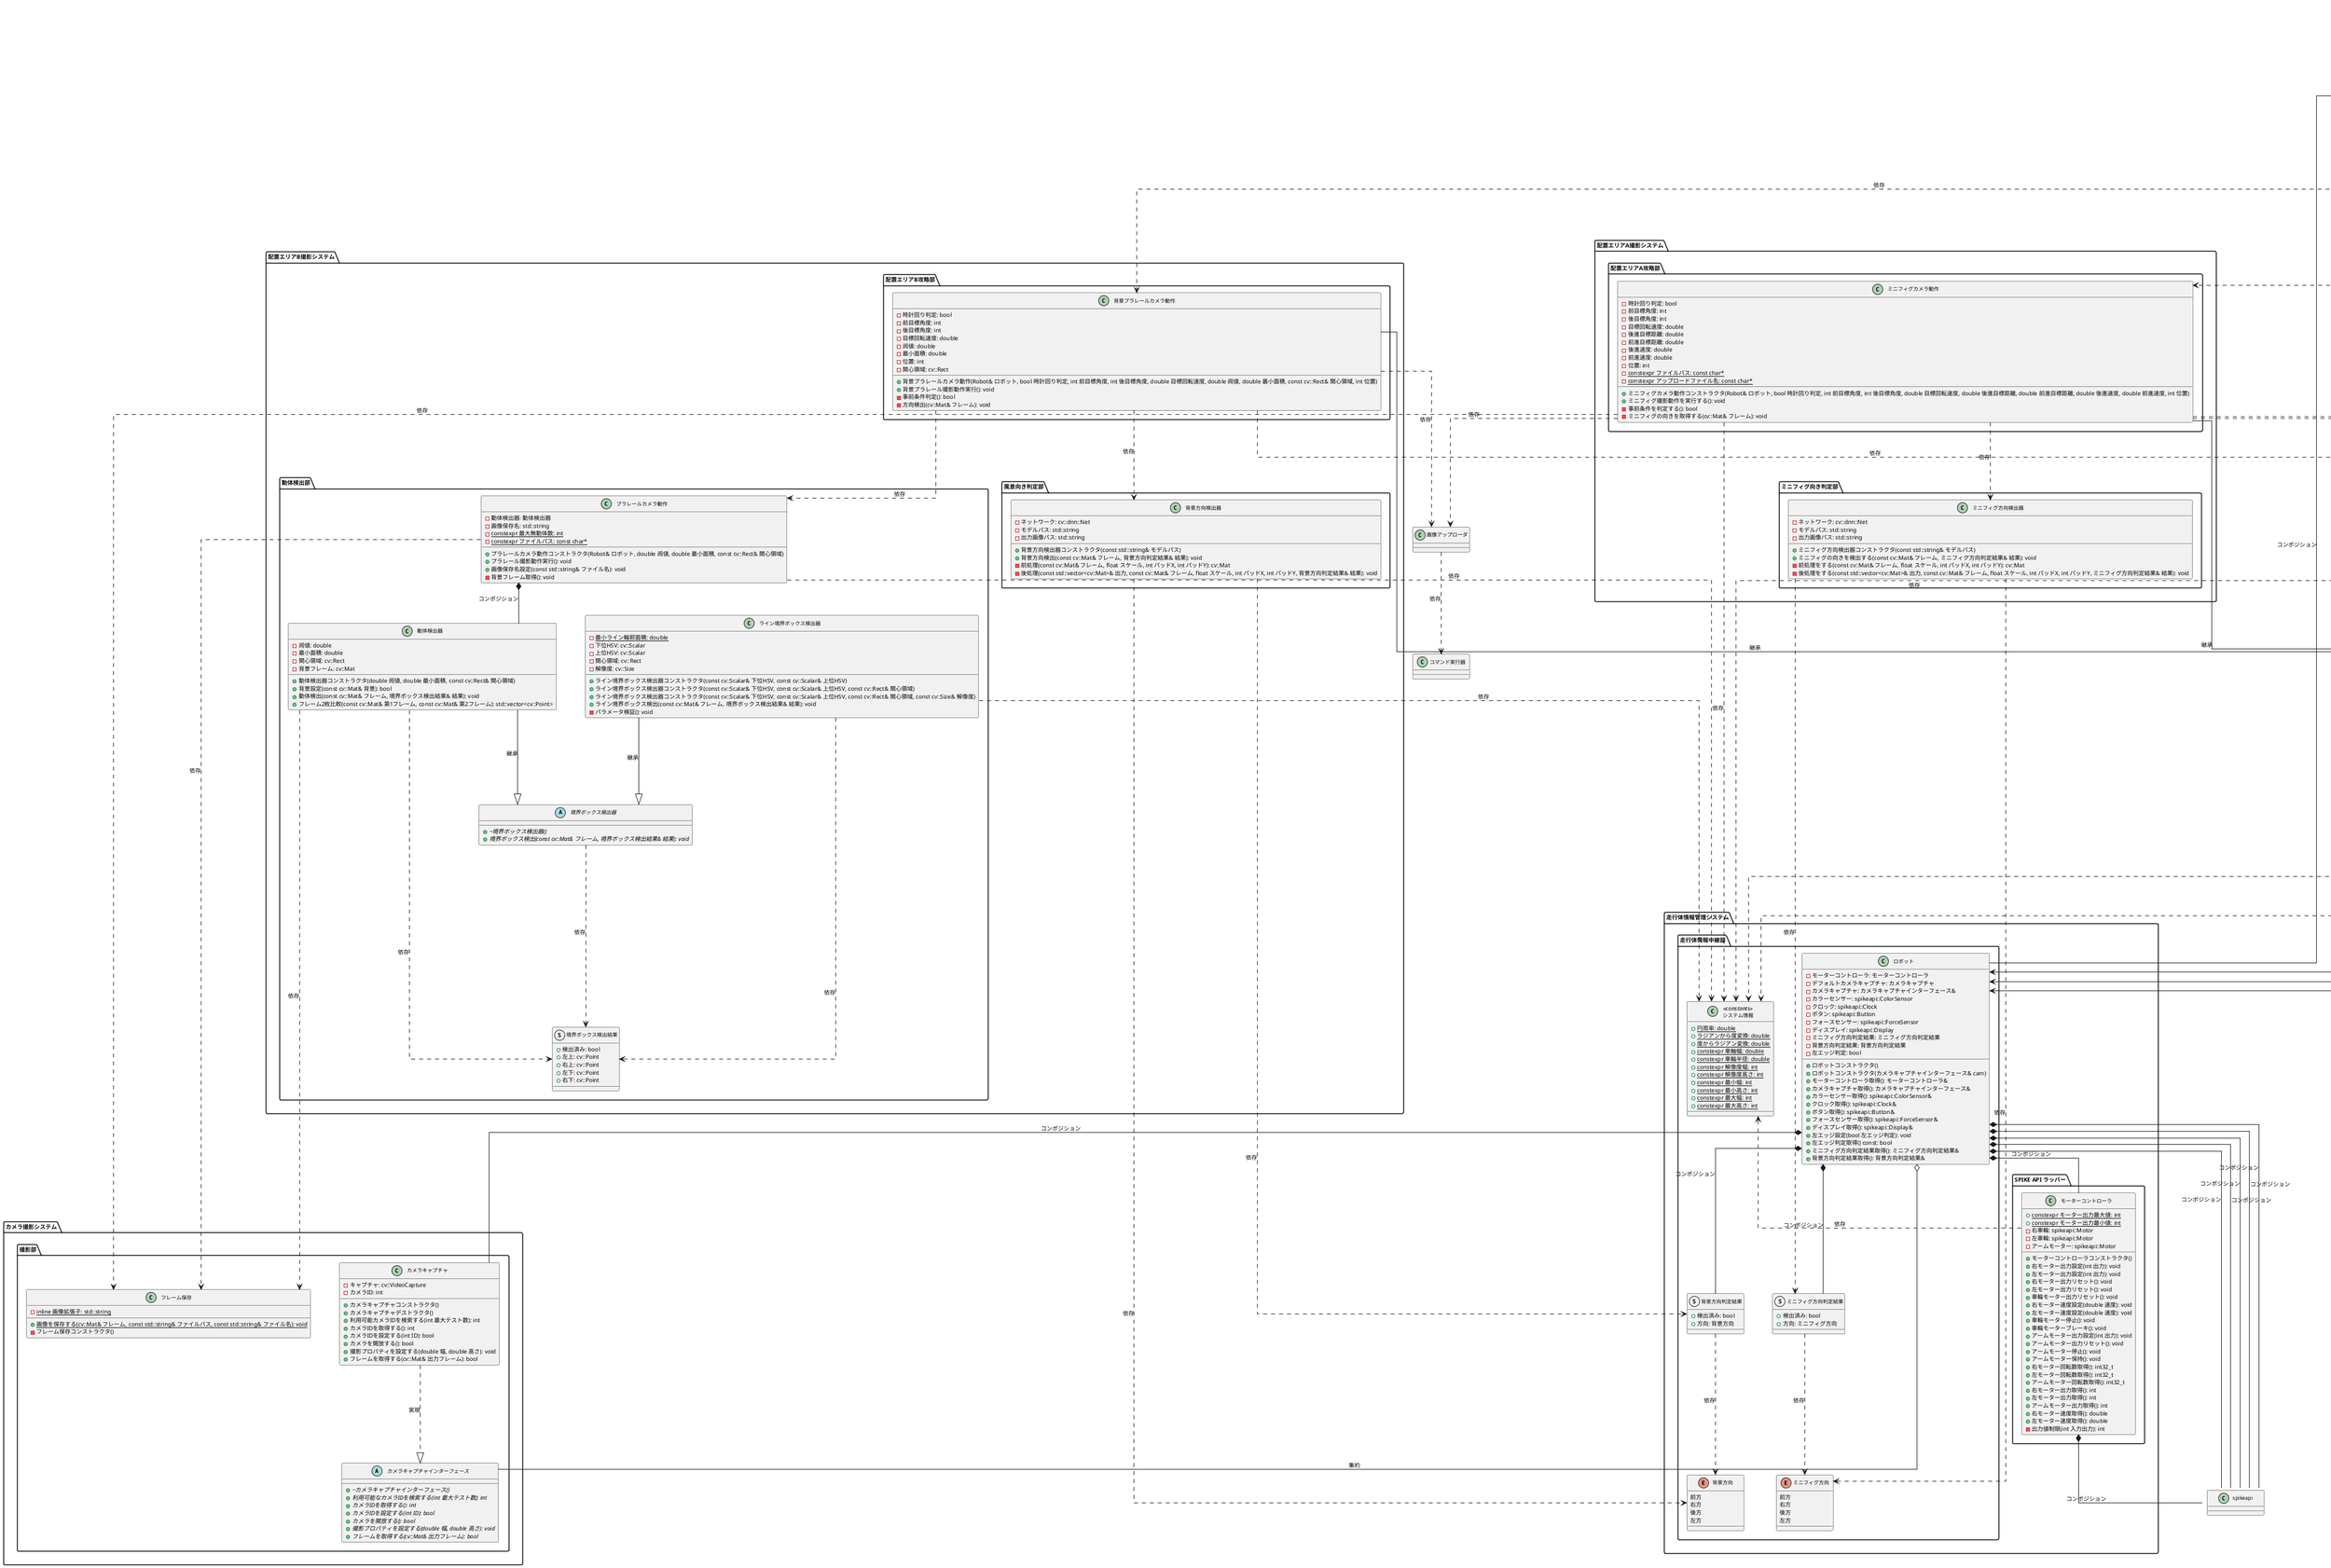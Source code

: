 @startuml etrobocon2025-japanese-class-diagram
!pragma useVerticalIf on

' レイアウト調整
skinparam linetype ortho
skinparam nodesep 50
skinparam ranksep 50
skinparam minClassWidth 100
skinparam maxMessageSize 150
skinparam maxBoxSize 150
skinparam svgMaxWidth 10000
skinparam svgMaxHeight 6000
skinparam defaultFontSize 10
skinparam classFontSize 9
skinparam packageFontSize 10

' 配置指示
!define LAYOUT_TOP_TO_BOTTOM_DIRECTION top to bottom direction

' サブシステム、ロボコンスナップ攻略システム
package "ロボコンスナップ攻略システム" {
  package "走行計画部" {
    ' コマンドの列挙型
    enum COMMAND {
      AR
      DS
      CS
      DL
      DCL
      ' CDCL
      CL
      CDL
      EC
      SL
      SS
      MCA
      BCA
      CRA
      ' NONE
    }

    ' 攻略エリアの列挙型
    enum Area {
      LineTrace
      DoubleLoop
      SmartCarry
    }

    ' メインクラス
    class ETロボコン2025 {
      + {static} 競技開始(): void
      - {static} ロボット: Robot
    }

    ' エリアマスタークラス
    class エリアマスター {
      + エリアマスターコンストラクタ(Robot& ロボット, Area エリア, bool 左コース判定, int 目標輝度)
      + エリア攻略を実行する(): void
      - ロボット: Robot&
      - エリア: Area
      - 左コース判定: bool
      - 目標輝度: int
      - {static} const ベースパス: std::string
      - {static} const エリアコマンド名: std::array<std::string, 3>
    }

    ' キャリブレータクラス
    class キャリブレーター {
      + キャリブレーターコンストラクタ(Robot& ロボット)
      + コース選択設定(): void
      + 目標輝度測定設定(): void
      + 角度確認フレーム取得(): void
      + スタート待機(): void
      + 左コース判定取得(): bool
      + 目標輝度取得(): int
      - ロボット: Robot&
      - 左コース判定: bool
      - 目標輝度: int
    }

    ' モーションパーサークラス
    class 動作解析器 {
      + {static} 動作リスト生成(Robot& ロボット, std::string& コマンドファイルパス, int 目標輝度): std::vector<Motion*>
      - 動作解析器コンストラクタ()
      - {static} コマンド変換(const std::string& 文字列): COMMAND
      - {static} 真偽値変換(const std::string& コマンド, const std::string& 文字列パラメータ): bool
    }

    ' 文字列操作クラス
    class 文字列操作器 {
      + {static} 改行文字削除(const std::string& 文字列): std::string
      - 文字列操作器コンストラクタ()
    }
  }
}

' サブシステム、走行体情報管理システム
package "走行体情報管理システム" {
  package "走行体情報中継部" {
    ' ミニフィグ方向判定結果
    struct ミニフィグ方向判定結果 {
      + 検出済み: bool
      + 方向: ミニフィグ方向
    }

    ' ミニフィグ方向の列挙型
    enum ミニフィグ方向 {
      前方
      右方
      後方
      左方
    }

    ' 背景方向判定結果
    struct 背景方向判定結果 {
      + 検出済み: bool
      + 方向: 背景方向
    }

    ' 背景方向の列挙型
    enum 背景方向 {
      前方
      右方
      後方
      左方
    }

    ' システム定数
    class システム情報 <<constants>> {
      + {static} 円周率: double
      + {static} ラジアンから度変換: double
      + {static} 度からラジアン変換: double
      + {static} constexpr 車軸幅: double
      + {static} constexpr 車輪半径: double
      + {static} constexpr 解像度幅: int
      + {static} constexpr 解像度高さ: int
      + {static} constexpr 最小幅: int
      + {static} constexpr 最小高さ: int
      + {static} constexpr 最大幅: int
      + {static} constexpr 最大高さ: int
    }

    ' ロボットクラス
    ' 背景方向判定結果 は実装予定の変数と関係を記述している
    class ロボット {
      + ロボットコンストラクタ()
      + ロボットコンストラクタ(カメラキャプチャインターフェース& cam)
      + モーターコントローラ取得(): モーターコントローラ&
      + カメラキャプチャ取得(): カメラキャプチャインターフェース&
      + カラーセンサー取得(): spikeapi::ColorSensor&
      + クロック取得(): spikeapi::Clock&
      + ボタン取得(): spikeapi::Button&
      + フォースセンサー取得(): spikeapi::ForceSensor&
      + ディスプレイ取得(): spikeapi::Display&
      + 左エッジ設定(bool 左エッジ判定): void
      + 左エッジ判定取得() const: bool
      + ミニフィグ方向判定結果取得(): ミニフィグ方向判定結果&
      + 背景方向判定結果取得(): 背景方向判定結果&
      - モーターコントローラ: モーターコントローラ
      - デフォルトカメラキャプチャ: カメラキャプチャ
      - カメラキャプチャ: カメラキャプチャインターフェース&
      - カラーセンサー: spikeapi::ColorSensor
      - クロック: spikeapi::Clock
      - ボタン: spikeapi::Button
      - フォースセンサー: spikeapi::ForceSensor
      - ディスプレイ: spikeapi::Display
      - ミニフィグ方向判定結果: ミニフィグ方向判定結果
      - 背景方向判定結果: 背景方向判定結果
      - 左エッジ判定: bool
    }
  }

' サブシステム、SPIKE API ラッパー
  package "SPIKE API ラッパー" {
    ' モーターコントローラークラス
    class モーターコントローラ {
      + {static} constexpr モーター出力最大値: int
      + {static} constexpr モーター出力最小値: int
      + モーターコントローラコンストラクタ()
      + 右モーター出力設定(int 出力): void
      + 左モーター出力設定(int 出力): void
      + 右モーター出力リセット(): void
      + 左モーター出力リセット(): void
      + 車輪モーター出力リセット(): void
      + 右モーター速度設定(double 速度): void
      + 左モーター速度設定(double 速度): void
      + 車輪モーター停止(): void
      + 車輪モーターブレーキ(): void
      + アームモーター出力設定(int 出力): void
      + アームモーター出力リセット(): void
      + アームモーター停止(): void
      + アームモーター保持(): void
      + 右モーター回転数取得(): int32_t
      + 左モーター回転数取得(): int32_t
      + アームモーター回転数取得(): int32_t
      + 右モーター出力取得(): int
      + 左モーター出力取得(): int
      + アームモーター出力取得(): int
      + 右モーター速度取得(): double
      + 左モーター速度取得(): double
      - 右車輪: spikeapi::Motor
      - 左車輪: spikeapi::Motor
      - アームモーター: spikeapi::Motor
      - 出力値制限(int 入力出力): int
    }
  }
}

' サブシステム、走行制御システム
package "走行制御システム" {
  package "計算部" {
    ' PIDゲイン
    struct PIDゲイン {
      + 比例ゲイン: double
      + 積分ゲイン: double
      + 微分ゲイン: double
      + PIDゲインコンストラクタ(double 比例ゲイン, double 積分ゲイン, double 微分ゲイン)
    }

    ' 色の列挙型
    enum 色 {
      なし
      黒
      白
      青
      緑
      黄
      赤
    }

    ' PID制御クラス
    class PID制御 {
      + PID制御コンストラクタ(double 比例ゲイン, double 積分ゲイン, double 微分ゲイン, double 目標値, double 積分最大値, double 積分最小値)
      + PID制御コンストラクタ(double 比例ゲイン, double 積分ゲイン, double 微分ゲイン, double 目標値)
      + PIDゲインを設定する(double 比例, double 積分, double 微分): void
      + PID計算を実行する(double 現在値, double デルタ): double
      - PIDゲイン: PIDゲイン
      - 前回偏差: double
      - 積分値: double
      - フィルタ微分: double
      - 目標値: double
      - 積分最大値: double
      - 積分最小値: double
      - {static} constexpr アルファ: double
    }

    ' 色識別クラス
    class 色判定 {
      + 色判定コンストラクタ()
      + {static} 文字列から色変換(const std::string& 文字列): 色
      + {static} 色から文字列変換(const 色& 色): const char*
      + {static} HSVから色変換(const spikeapi::ColorSensor::HSV& hsv): 色
      - 色判定コンストラクタ()
    }

    ' 走行距離計算クラス
    class 走行距離計算 {
      + {static} 車輪走行距離計算(int32_t 角度): double
      + {static} 走行距離計算(int32_t 右角度, int32_t 左角度): double
      - 走行距離計算()
    }

    ' 速度計算クラス
    class 速度計算器 {
      + 速度計算器コンストラクタ(Robot& ロボット, double 目標速度)
      + 右モーター出力計算(): double
      + 左モーター出力計算(): double
      - const 目標速度: double
      - 右PID制御: PID制御
      - 左PID制御: PID制御
      - 右モーター出力: double
      - 左モーター出力: double
      - 前回右時刻: double
      - 前回左時刻: double
      - ロボット: ロボット&
      - {static} constexpr 右比例ゲイン: double
      - {static} constexpr 右積分ゲイン: double
      - {static} constexpr 右微分ゲイン: double
      - {static} constexpr 左比例ゲイン: double
      - {static} constexpr 左積分ゲイン: double
      - {static} constexpr 左微分ゲイン: double
    }
  }

  package "動作部" {
    ' Motionクラス
    abstract class 動作 {
      + 動作コンストラクタ(Robot& ロボット)
      + {abstract} 実行する(): void
      # ロボット: Robot&
    }

    ' 応用動作クラス
    abstract class 複合動作 {
      + 複合動作コンストラクタ(Robot& ロボット)
      + {abstract} 実行する(): void
    }

    ' ライントレースクラス
    abstract class ライントレース {
      + ライントレースコンストラクタ(Robot& ロボット, double 目標速度, int 目標輝度, const PIDゲイン& PIDゲイン)
      + ライントレースを実行する(): void
      # {abstract} 事前条件を判定する(): bool
      # {abstract} 事前準備をする(): void
      # {abstract} 継続条件を判定する(): bool
      # 目標速度: double
      # 目標輝度: int
      # PIDゲイン: PIDゲイン
    }

    ' 直進クラス
    abstract class 直進 {
      + 直進コンストラクタ(Robot& ロボット, double 速度)
      + 直進を実行する(): void
      # {abstract} 事前条件を判定する(): bool
      # {abstract} 事前準備をする(): void
      # {abstract} 継続条件を判定する(): bool
      # 目標速度: double
    }

    ' 回頭クラス
    abstract class 回頭 {
      + 回頭コンストラクタ(Robot& ロボット, double 速度, bool 時計回り判定)
      + 回頭実行(): void
      + {abstract} 事前条件判定(): bool
      + {abstract} 事前準備(): void
      + {abstract} 継続条件判定(): bool
      # 速度: double
      # 時計回り判定: bool
      # 左符号: int
      # 右符号: int
    }

    ' 色指定ライントレースクラス
    class 色指定ライントレース {
      + 色指定ライントレースコンストラクタ(Robot& ロボット, 色 目標色, double 目標速度, int 目標輝度, const PIDゲイン& ゲイン)
      # 事前条件を判定する(): bool
      # 事前準備をする(): void
      # 指定色検出まで継続判定をする(): bool
      - {static} constexpr 判定回数: int
      - 色カウント: int
      - 目標色: 色
    }

    ' 距離指定ライントレースクラス
    class 距離指定ライントレース {
      + 距離指定ライントレースコンストラクタ(Robot& ロボット, double 目標距離, double 目標速度, int 目標輝度, const PIDゲイン& PIDゲイン)
      # 事前条件を判定する(): bool
      # 事前準備をする(): void
      # 指定距離まで継続判定をする(): bool
      - 目標距離: double
      - 初期距離: double
    }

    ' 色距離指定ライントレースクラス
    class 色距離指定ライントレース {
      + 色距離指定ライントレースコンストラクタ(Robot& ロボット, 色 目標色, double 目標距離, double 目標速度, int 目標輝度, const PIDゲイン& PIDゲイン)
      # 事前条件を判定する(): bool
      # 事前準備をする(): void
      # 色または距離まで継続判定をする(): bool
      - {static} constexpr 判定回数: int
      - 色カウント: int
      - 目標色: 色
      - 目標距離: double
      - 初期距離: double
    }

    ' 距離指定直進クラス
    class 距離指定直進 {
      + 距離指定直進コンストラクタ(Robot& ロボット, double 目標距離, double 速度)
      # 事前条件を判定する(): bool
      # 事前準備をする(): void
      # 指定距離まで継続判定をする(): bool
      - 目標距離: double
      - 初期距離: double
    }

    ' 色指定直進クラス
    class 色指定直進 {
      + 色指定直進コンストラクタ(Robot& ロボット, 色 目標色, double 速度)
      # 事前条件を判定する(): bool
      # 事前準備をする(): void
      # 指定色検出まで継続判定をする(): bool
      - 色カウント: int
      - 目標色: 色
      - {static} constexpr 判定回数: int
    }

    ' 角度指定回頭クラス
    class 角度指定回頭 {
      + 角度指定回頭コンストラクタ(Robot& ロボット, int 目標角度, double 速度, bool 時計回り判定)
      # 事前準備をする(): void
      # 事前条件を判定する(): bool
      # 指定角度まで継続判定をする(): bool
      - 左目標距離: double
      - 右目標距離: double
      - 目標角度: int
    }

    ' カメラ走行系、地区大会のモデルでは書かない予定

    ' ' カメラPID監視クラス
    ' abstract class カメラPID追跡 {
    '   + カメラPID追跡コンストラクタ(Robot& ロボット, double 目標速度, int 目標X座標, const PIDゲイン& PIDゲイン, 境界ボックス検出器& 境界ボックス検出器)
    '   + カメラPID追跡を実行する(): void
    '   # {abstract} 事前条件を判定する(): bool
    '   # {abstract} 事前準備をする(): void
    '   # {abstract} 継続条件を判定する(): bool
    '   # 境界ボックス検出器: 境界ボックス検出器&
    '   # 検出結果: 境界ボックス検出結果
    '   # 目標速度: double
    '   # 目標X座標: int
    '   # PIDゲイン: PIDゲイン
    ' }

    ' ' 距離指定カメラライントレースクラス
    ' class 距離指定カメラライントレース {
    '   + 距離指定カメラライントレースコンストラクタ(Robot& ロボット, double 目標距離, double 目標速度, int 目標X座標, const PIDゲイン& PIDゲイン, std::unique_ptr<境界ボックス検出器> 検出器)
    '   # 事前条件を判定する(): bool
    '   # 事前準備をする(): void
    '   # 継続条件を判定する(): bool
    '   - 目標距離: double
    '   - 初期距離: double
    '   - 検出器: std::unique_ptr<境界ボックス検出器>
    ' }

    ' ' 色距離指定カメラライントレースクラス
    ' class 色距離指定カメラライントレース {
    '   + 色距離指定カメラライントレースコンストラクタ(Robot& ロボット, 色 目標色, double 目標距離, double 目標速度, int 目標X座標, const PIDゲイン& PIDゲイン, std::unique_ptr<境界ボックス検出器> 検出器)
    '   # 事前条件を判定する(): bool
    '   # 事前準備をする(): void
    '   # 継続条件を判定する(): bool
    '   - {static} constexpr 判定回数: int
    '   - 色カウント: int
    '   - 目標色: 色
    '   - 目標距離: double
    '   - 初期距離: double
    '   - 検出器: std::unique_ptr<境界ボックス検出器>
    ' }

    ' ' カメラフレーム復帰クラス
    ' class カメラ復帰動作 {
    '   + カメラ復帰動作コンストラクタ(Robot& ロボット, int 角度, double 速度, bool 時計回り判定, std::unique_ptr<境界ボックス検出器> 境界ボックス検出器)
    '   + カメラ復帰動作を実行する(): void
    '   - 境界ボックス検出器: std::unique_ptr<境界ボックス検出器>
    '   - 検出結果: 境界ボックス検出結果
    '   - 復帰角度: int
    '   - 速度: double
    '   - 時計回り判定: bool
    '   - {static} constexpr フレーム数: int
    ' }

    ' エッジ変更クラス
    class エッジ変更 {
      + エッジ変更コンストラクタ(Robot& ロボット, bool 左エッジ判定)
      + エッジ変更を実行する(): void
      - 左エッジ判定: bool
    }

    ' スリープクラス
    class スリープ {
      + スリープコンストラクタ(Robot& ロボット, int ミリ秒)
      + スリープを実行する(): void
      - ミリ秒: int
    }
  }
}

' サブシステム、カメラ撮影システム
package "カメラ撮影システム" {
  package "撮影部" {
    ' カメラキャプチャーインターフェース
    abstract class カメラキャプチャインターフェース {
      + {abstract} ~カメラキャプチャインターフェース()
      + {abstract} 利用可能なカメラIDを検索する(int 最大テスト数): int
      + {abstract} カメラIDを取得する(): int
      + {abstract} カメラIDを設定する(int ID): bool
      + {abstract} カメラを開放する(): bool
      + {abstract} 撮影プロパティを設定する(double 幅, double 高さ): void
      + {abstract} フレームを取得する(cv::Mat& 出力フレーム): bool
    }

    ' カメラキャプチャークラス
    class カメラキャプチャ {
      + カメラキャプチャコンストラクタ()
      + カメラキャプチャデストラクタ()
      + 利用可能カメラIDを検索する(int 最大テスト数): int
      + カメラIDを取得する(): int
      + カメラIDを設定する(int ID): bool
      + カメラを開放する(): bool
      + 撮影プロパティを設定する(double 幅, double 高さ): void
      + フレームを取得する(cv::Mat& 出力フレーム): bool
      - キャプチャ: cv::VideoCapture
      - カメラID: int
    }

    ' フレーム保存クラス
    class フレーム保存 {
      + {static} 画像を保存する(cv::Mat& フレーム, const std::string& ファイルパス, const std::string& ファイル名): void
      - フレーム保存コンストラクタ()
      - {static} inline 画像拡張子: std::string
    }
  }
}

' サブシステム、配置エリアA撮影システム
package "配置エリアA撮影システム" {
  package "配置エリアA攻略部" {
    ' ミニフィグカメラアクション
    class ミニフィグカメラ動作 {
      + ミニフィグカメラ動作コンストラクタ(Robot& ロボット, bool 時計回り判定, int 前目標角度, int 後目標角度, double 目標回転速度, double 後進目標距離, double 前進目標距離, double 後進速度, double 前進速度, int 位置)
      + ミニフィグ撮影動作を実行する(): void
      - 時計回り判定: bool
      - 前目標角度: int
      - 後目標角度: int
      - 目標回転速度: double
      - 後進目標距離: double
      - 前進目標距離: double
      - 後進速度: double
      - 前進速度: double
      - 位置: int
      - {static} constexpr ファイルパス: const char*
      - {static} constexpr アップロードファイル名: const char*
      - 事前条件を判定する(): bool
      - ミニフィグの向きを取得する(cv::Mat& フレーム): void
    }
  }

  package "ミニフィグ向き判定部" {
    ' ミニフィグ向き判定クラス
    class ミニフィグ方向検出器 {
      + ミニフィグ方向検出器コンストラクタ(const std::string& モデルパス)
      + ミニフィグの向きを検出する(const cv::Mat& フレーム, ミニフィグ方向判定結果& 結果): void
      - ネットワーク: cv::dnn::Net
      - モデルパス: std::string
      - 出力画像パス: std::string
      - 前処理をする(const cv::Mat& フレーム, float スケール, int パッドX, int パッドY): cv::Mat
      - 後処理をする(const std::vector<cv::Mat>& 出力, const cv::Mat& フレーム, float スケール, int パッドX, int パッドY, ミニフィグ方向判定結果& 結果): void
    }
  }
}

' サブシステム、配置エリアB撮影システム
package "配置エリアB撮影システム" {
  package "配置エリアB攻略部" {
    ' 風景プラレールカメラアクション
    class 背景プラレールカメラ動作 {
      + 背景プラレールカメラ動作(Robot& ロボット, bool 時計回り判定, int 前目標角度, int 後目標角度, double 目標回転速度, double 闾値, double 最小面積, const cv::Rect& 関心領域, int 位置)
      + 背景プラレール撮影動作実行(): void
      - 時計回り判定: bool
      - 前目標角度: int
      - 後目標角度: int
      - 目標回転速度: double
      - 闾値: double
      - 最小面積: double
      - 位置: int
      - 関心領域: cv::Rect
      - 事前条件判定(): bool
      - 方向検出(cv::Mat& フレーム): void
    }
  }

  package "動体検出部" {
    ' 動体検出クラス
    class 動体検出器 {
      + 動体検出器コンストラクタ(double 闾値, double 最小面積, const cv::Rect& 関心領域)
      + 背景設定(const cv::Mat& 背景): bool
      + 動体検出(const cv::Mat& フレーム, 境界ボックス検出結果& 結果): void
      + フレーム2枚比較(const cv::Mat& 第1フレーム, const cv::Mat& 第2フレーム): std::vector<cv::Point>
      - 闾値: double
      - 最小面積: double
      - 関心領域: cv::Rect
      - 背景フレーム: cv::Mat
    }

    ' プラレールカメラアクション
    class プラレールカメラ動作 {
      + プラレールカメラ動作コンストラクタ(Robot& ロボット, double 闾値, double 最小面積, const cv::Rect& 関心領域)
      + プラレール撮影動作実行(): void
      + 画像保存名設定(const std::string& ファイル名): void
      - 背景フレーム取得(): void
      - 動体検出器: 動体検出器
      - 画像保存名: std::string
      - {static} constexpr 最大無動体数: int
      - {static} constexpr ファイルパス: const char*
    }

    ' 画像処理系
    struct 境界ボックス検出結果 {
      + 検出済み: bool
      + 左上: cv::Point
      + 右上: cv::Point
      + 左下: cv::Point
      + 右下: cv::Point
    }

    abstract class 境界ボックス検出器 {
      + {abstract} ~境界ボックス検出器()
      + {abstract} 境界ボックス検出(const cv::Mat& フレーム, 境界ボックス検出結果& 結果): void
    }

    class ライン境界ボックス検出器 {
      + ライン境界ボックス検出器コンストラクタ(const cv::Scalar& 下位HSV, const cv::Scalar& 上位HSV)
      + ライン境界ボックス検出器コンストラクタ(const cv::Scalar& 下位HSV, const cv::Scalar& 上位HSV, const cv::Rect& 関心領域)
      + ライン境界ボックス検出器コンストラクタ(const cv::Scalar& 下位HSV, const cv::Scalar& 上位HSV, const cv::Rect& 関心領域, const cv::Size& 解像度)
      + ライン境界ボックス検出(const cv::Mat& フレーム, 境界ボックス検出結果& 結果): void
      - {static} 最小ライン輪郭面積: double
      - 下位HSV: cv::Scalar
      - 上位HSV: cv::Scalar
      - 関心領域: cv::Rect
      - 解像度: cv::Size
      - パラメータ検証(): void
    }
  }

  package "風景向き判定部" {
    ' 風景向き判定クラス
    class 背景方向検出器 {
      + 背景方向検出器コンストラクタ(const std::string& モデルパス)
      + 背景方向検出(const cv::Mat& フレーム, 背景方向判定結果& 結果): void
      - ネットワーク: cv::dnn::Net
      - モデルパス: std::string
      - 出力画像パス: std::string
      - 前処理(const cv::Mat& フレーム, float スケール, int パッドX, int パッドY): cv::Mat
      - 後処理(const std::vector<cv::Mat>& 出力, const cv::Mat& フレーム, float スケール, int パッドX, int パッドY, 背景方向判定結果& 結果): void
    }
  }
}

' サブシステム、ユーティリティシステム
package "ユーティリティシステム" {
  package "コマンド実行部" {
    ' シェルコマンド実行クラス
    class CommandExecutor {
      + {static} コマンド実行(const std::string& command): int
      - コマンド実行器コンストラクタ()
    }
  }
}

' サブシステム、走行体・無線通信デバイス間通信システム
package "走行体・無線通信デバイス間通信システム" {
  ' 走行体から無線通信デバイスへの画像アップロードクラス
  class ImageUploader {
    + {static} 画像アップロード(const std::string& imagePath, int maxAttempts): bool
    - 画像アップローダコンストラクタ()
  }
}

' サブシステム、画像アップロードシステム
package "画像アップロードシステム" {
  ' 別リポジトリの etrobocon2025-comm-device-system を参照
  ' 無線通信デバイスから競技システムへの画像アップロードクラス
  class OfficialInterface {
    + スナップアップロード(std::string imagePath): bool
  }
}

' 関係性の定義（同じ内容なので変更なし）

' 1. 継承関係 (Inheritance)
ライントレース --|> 動作 : 継承
直進 --|> 動作 : 継承
回頭 --|> 動作 : 継承
複合動作 --|> 動作 : 継承

距離指定ライントレース --|> ライントレース : 継承
色指定ライントレース --|> ライントレース : 継承
色距離指定ライントレース --|> ライントレース : 継承

距離指定直進 --|> 直進 : 継承
色指定直進 --|> 直進 : 継承

角度指定回頭 --|> 回頭 : 継承

' 距離指定カメラライントレース --|> カメラPID追跡 : 継承
' 色距離指定カメラライントレース --|> カメラPID追跡 : 継承

ミニフィグカメラ動作 --|> 複合動作 : 継承
背景プラレールカメラ動作 --|> 複合動作 : 継承
' カメラ復帰動作 --|> 複合動作 : 継承

エッジ変更 --|> 動作 : 継承
スリープ --|> 動作 : 継承

ライン境界ボックス検出器 --|> 境界ボックス検出器 : 継承
動体検出器 --|> 境界ボックス検出器 : 継承

' 2. 実現関係 (Realization)
カメラキャプチャ ..|> カメラキャプチャインターフェース : 実現

' 3. コンポジション関係 (Composition) - 強い所有関係
ETロボコン2025 *-- ロボット : コンポジション
ロボット *-- モーターコントローラ : コンポジション
ロボット *-- カメラキャプチャ : コンポジション
ロボット *-- "spikeapi::ColorSensor" : コンポジション
ロボット *-- "spikeapi::Clock" : コンポジション
ロボット *-- "spikeapi::Button" : コンポジション
ロボット *-- "spikeapi::ForceSensor" : コンポジション
ロボット *-- "spikeapi::Display" : コンポジション
ロボット *-- 背景方向判定結果 : コンポジション
ロボット *-- ミニフィグ方向判定結果 : コンポジション

モーターコントローラ *-- "spikeapi::Motor" : コンポジション

PID制御 *-- PIDゲイン : コンポジション

速度計算器 *-- PID制御 : コンポジション

プラレールカメラ動作 *-- 動体検出器 : コンポジション

色判定 *-- 色 : コンポジション

' 4. 集約関係 (Aggregation) - 弱い所有関係
ロボット o-- カメラキャプチャインターフェース : 集約

' 5. 関連関係 (Association) - 永続的な関係
エリアマスター --> ロボット : 関連
キャリブレーター --> ロボット : 関連
動作 --> ロボット : 関連

' 6. 依存関係 (Dependency) - 一時的な使用関係
エリアマスター ..> 動作解析器 : 依存
エリアマスター ..> Area : 依存

動作解析器 ..> 動作 : 依存
動作解析器 ..> COMMAND : 依存
動作解析器 ..> 色指定ライントレース : 依存
動作解析器 ..> 距離指定ライントレース : 依存
動作解析器 ..> 色距離指定ライントレース : 依存
動作解析器 ..> 距離指定直進 : 依存
動作解析器 ..> 色指定直進 : 依存
動作解析器 ..> 角度指定回頭 : 依存
動作解析器 ..> エッジ変更 : 依存
動作解析器 ..> スリープ : 依存
' 動作解析器 ..> 距離指定カメラライントレース : 依存
' 動作解析器 ..> 色距離指定カメラライントレース : 依存
動作解析器 ..> ミニフィグカメラ動作 : 依存
動作解析器 ..> 背景プラレールカメラ動作 : 依存
' 動作解析器 ..> カメラ復帰動作 : 依存
動作解析器 ..> 文字列操作器 : 依存

ライントレース ..> PIDゲイン : 依存
ライントレース ..> 色判定 : 依存
ライントレース ..> 走行距離計算 : 依存
ライントレース ..> 速度計算器 : 依存

直進 ..> 速度計算器 : 依存

角度指定回頭 ..> 走行距離計算 : 依存
角度指定回頭 ..> システム情報 : 依存

走行距離計算 ..> システム情報 : 依存
モーターコントローラ ..> システム情報 : 依存
速度計算器 ..> システム情報 : 依存
ライン境界ボックス検出器 ..> システム情報 : 依存
プラレールカメラ動作 ..> システム情報 : 依存
ミニフィグカメラ動作 ..> システム情報 : 依存

色指定ライントレース ..> 色 : 依存
色指定直進 ..> 色 : 依存
色指定直進 ..> 色判定 : 依存
色距離指定ライントレース ..> 色 : 依存

境界ボックス検出器 ..> 境界ボックス検出結果 : 依存
ライン境界ボックス検出器 ..> 境界ボックス検出結果 : 依存
動体検出器 ..> 境界ボックス検出結果 : 依存

背景方向検出器 ..> 背景方向判定結果 : 依存
背景方向検出器 ..> 背景方向 : 依存

ミニフィグ方向検出器 ..> ミニフィグ方向判定結果 : 依存
ミニフィグ方向検出器 ..> ミニフィグ方向 : 依存

' 構造体と列挙型の関係
ミニフィグ方向判定結果 ..> ミニフィグ方向 : 依存
背景方向判定結果 ..> 背景方向 : 依存

ミニフィグカメラ動作 ..> フレーム保存 : 依存
ミニフィグカメラ動作 ..> ミニフィグ方向検出器 : 依存
ミニフィグカメラ動作 ..> 角度指定回頭 : 依存
ミニフィグカメラ動作 ..> 距離指定直進 : 依存
プラレールカメラ動作 ..> フレーム保存 : 依存
動体検出器 ..> フレーム保存 : 依存
背景プラレールカメラ動作 ..> 背景方向検出器 : 依存
背景プラレールカメラ動作 ..> プラレールカメラ動作 : 依存
背景プラレールカメラ動作 ..> 角度指定回頭 : 依存
ミニフィグカメラ動作 ..> 画像アップローダ : 依存
背景プラレールカメラ動作 ..> 画像アップローダ : 依存
' カメラ復帰動作 ..> 境界ボックス検出器 : 依存
' カメラ復帰動作 ..> 境界ボックス検出結果 : 依存
画像アップローダ ..> コマンド実行器 : 依存

@enduml
